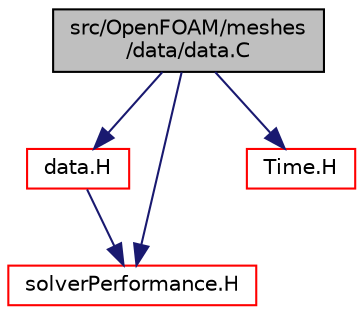 digraph "src/OpenFOAM/meshes/data/data.C"
{
  bgcolor="transparent";
  edge [fontname="Helvetica",fontsize="10",labelfontname="Helvetica",labelfontsize="10"];
  node [fontname="Helvetica",fontsize="10",shape=record];
  Node1 [label="src/OpenFOAM/meshes\l/data/data.C",height=0.2,width=0.4,color="black", fillcolor="grey75", style="filled", fontcolor="black"];
  Node1 -> Node2 [color="midnightblue",fontsize="10",style="solid",fontname="Helvetica"];
  Node2 [label="data.H",height=0.2,width=0.4,color="red",URL="$a08409.html"];
  Node2 -> Node3 [color="midnightblue",fontsize="10",style="solid",fontname="Helvetica"];
  Node3 [label="solverPerformance.H",height=0.2,width=0.4,color="red",URL="$a08252.html"];
  Node1 -> Node4 [color="midnightblue",fontsize="10",style="solid",fontname="Helvetica"];
  Node4 [label="Time.H",height=0.2,width=0.4,color="red",URL="$a07804.html"];
  Node1 -> Node3 [color="midnightblue",fontsize="10",style="solid",fontname="Helvetica"];
}
